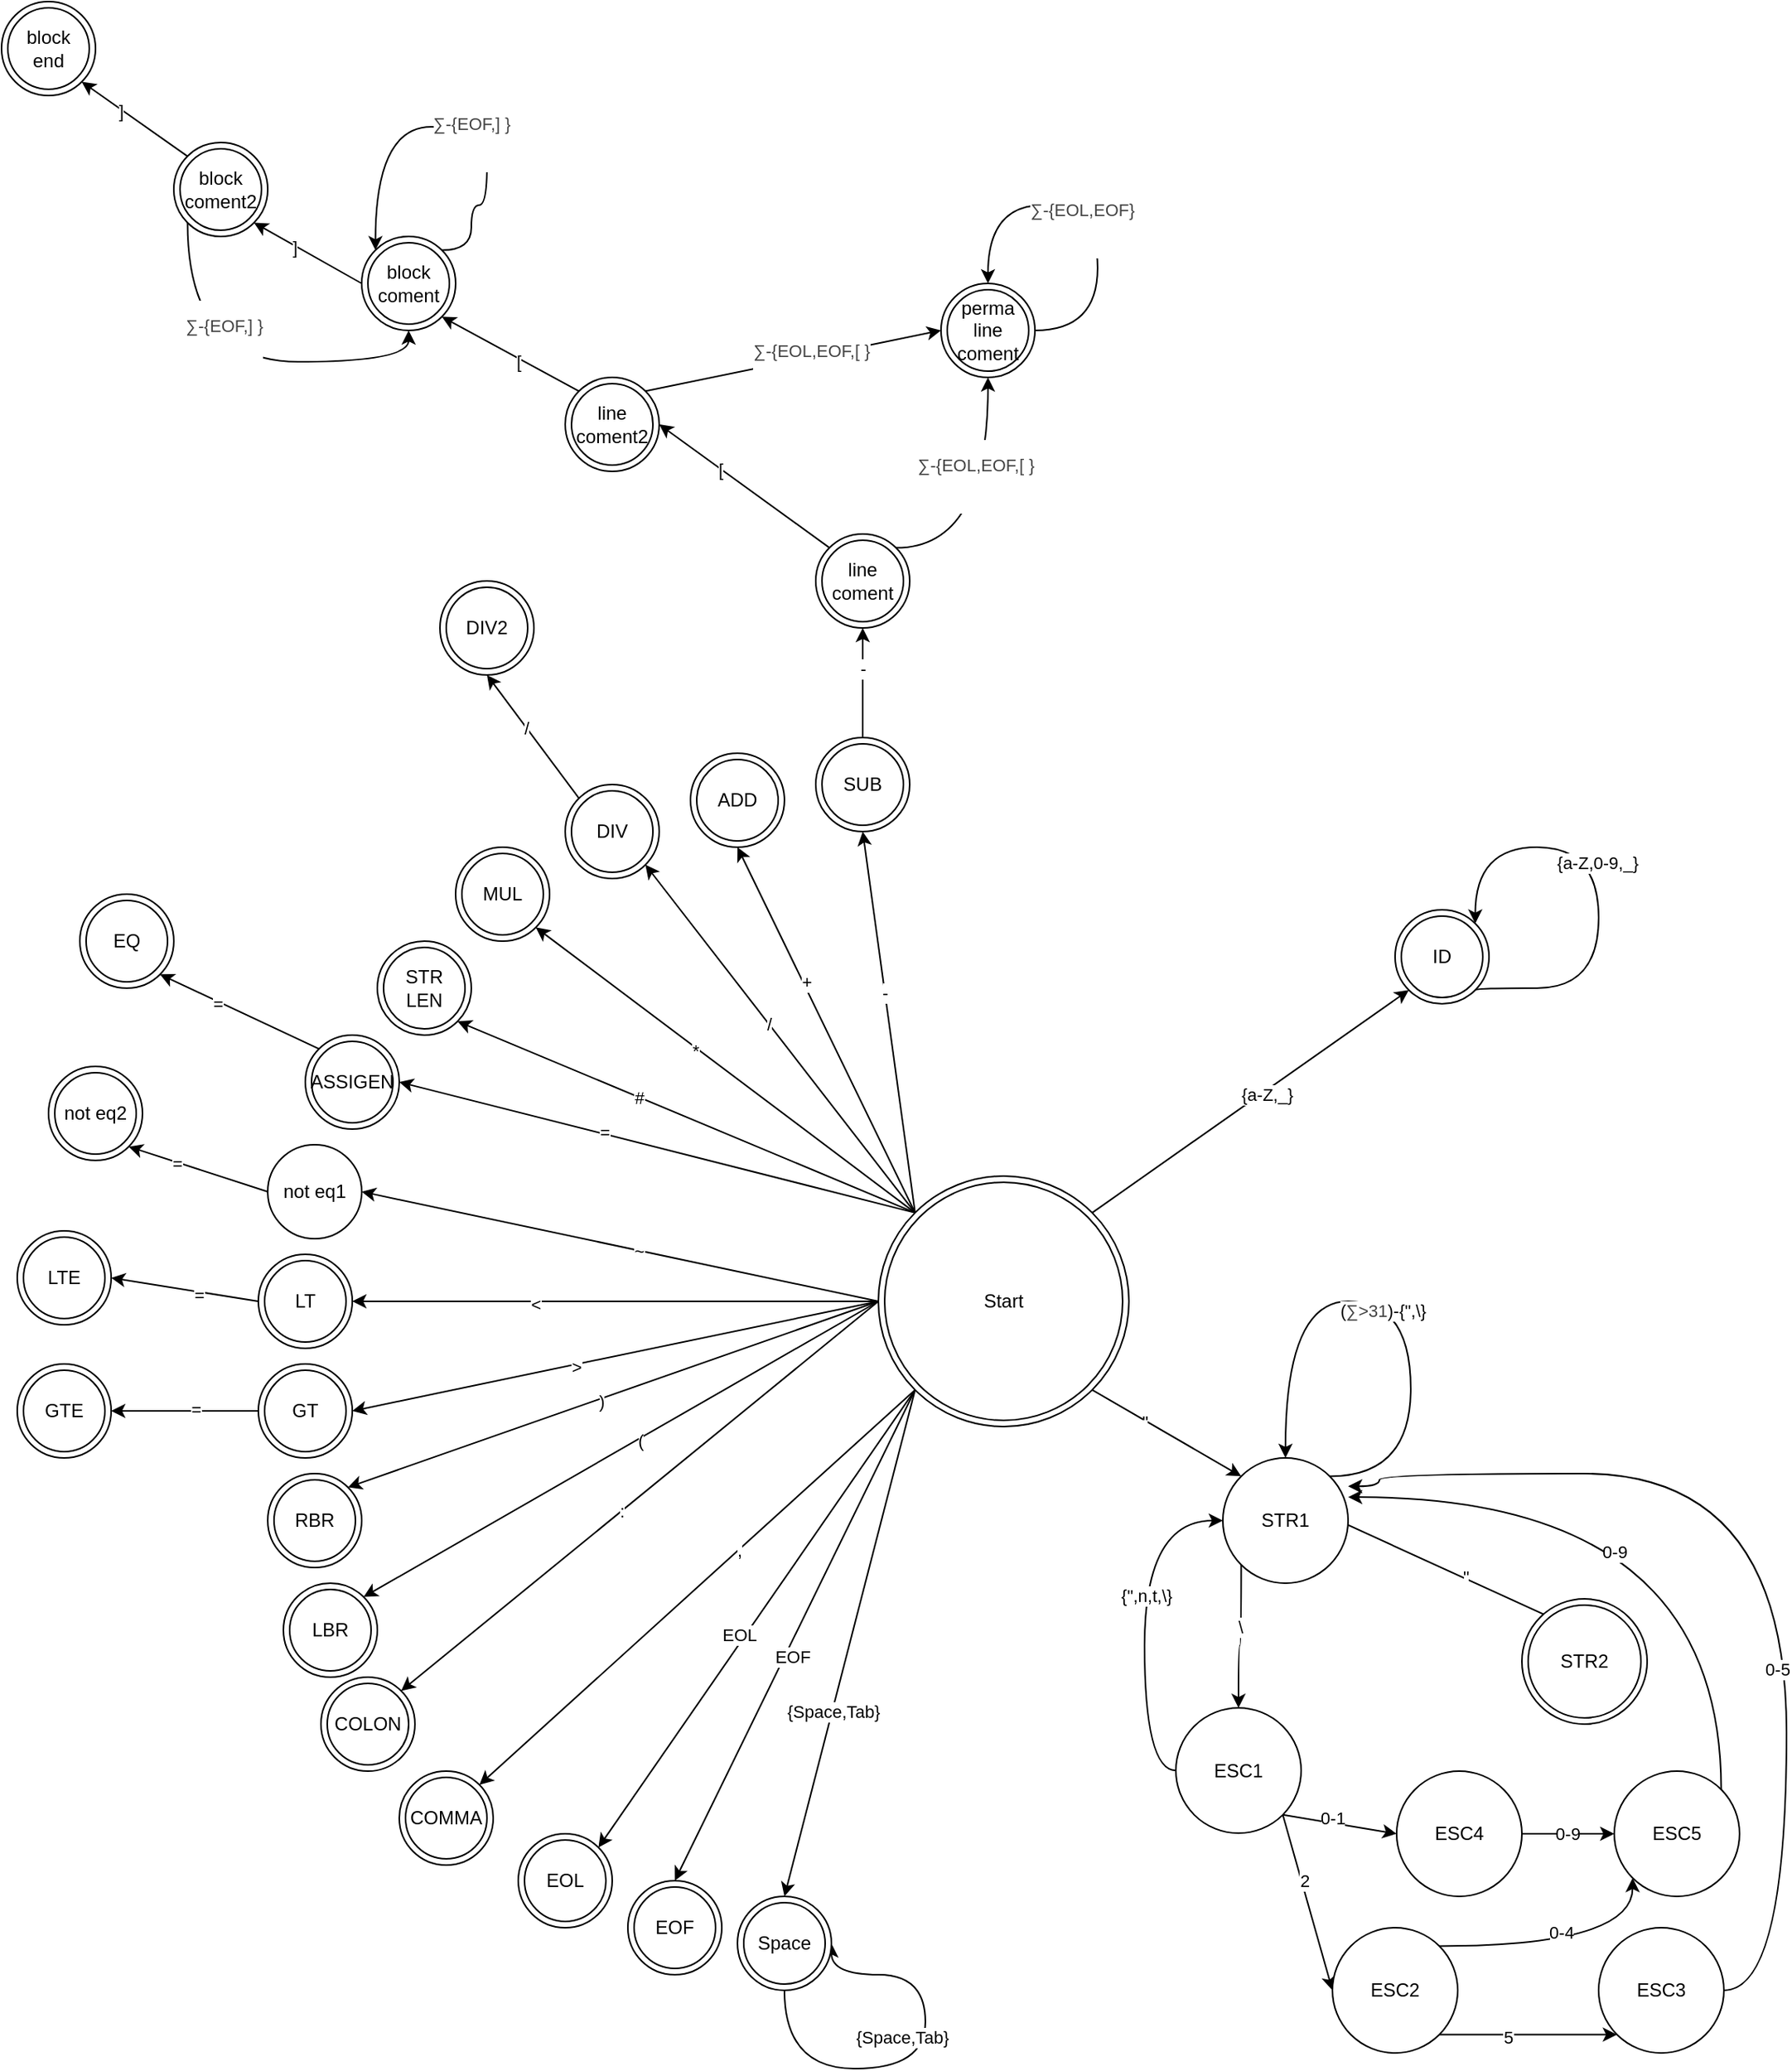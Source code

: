 <mxfile version="15.3.0" type="github">
  <diagram id="FxomKoe5t59FQyA47BVF" name="Page-1">
    <mxGraphModel dx="1422" dy="1874" grid="1" gridSize="10" guides="1" tooltips="1" connect="1" arrows="1" fold="1" page="1" pageScale="1" pageWidth="827" pageHeight="1169" math="0" shadow="0">
      <root>
        <mxCell id="0" />
        <mxCell id="1" parent="0" />
        <mxCell id="e71BVfOYQuSD96jKvDS6-2" style="rounded=0;orthogonalLoop=1;jettySize=auto;html=1;exitX=1;exitY=0;exitDx=0;exitDy=0;entryX=0;entryY=1;entryDx=0;entryDy=0;" edge="1" parent="1" source="jBU1OyLvSAGG9RMUmpyS-43" target="e71BVfOYQuSD96jKvDS6-1">
          <mxGeometry relative="1" as="geometry" />
        </mxCell>
        <mxCell id="e71BVfOYQuSD96jKvDS6-3" value="{a-Z,_}" style="edgeLabel;html=1;align=center;verticalAlign=middle;resizable=0;points=[];" vertex="1" connectable="0" parent="e71BVfOYQuSD96jKvDS6-2">
          <mxGeometry x="0.086" y="-2" relative="1" as="geometry">
            <mxPoint as="offset" />
          </mxGeometry>
        </mxCell>
        <mxCell id="e71BVfOYQuSD96jKvDS6-8" style="rounded=0;orthogonalLoop=1;jettySize=auto;html=1;exitX=0;exitY=0;exitDx=0;exitDy=0;entryX=0.5;entryY=1;entryDx=0;entryDy=0;" edge="1" parent="1" source="jBU1OyLvSAGG9RMUmpyS-43" target="e71BVfOYQuSD96jKvDS6-7">
          <mxGeometry relative="1" as="geometry" />
        </mxCell>
        <mxCell id="e71BVfOYQuSD96jKvDS6-9" value="-" style="edgeLabel;html=1;align=center;verticalAlign=middle;resizable=0;points=[];" vertex="1" connectable="0" parent="e71BVfOYQuSD96jKvDS6-8">
          <mxGeometry x="0.151" relative="1" as="geometry">
            <mxPoint as="offset" />
          </mxGeometry>
        </mxCell>
        <mxCell id="e71BVfOYQuSD96jKvDS6-56" style="edgeStyle=none;rounded=0;orthogonalLoop=1;jettySize=auto;html=1;exitX=0;exitY=0;exitDx=0;exitDy=0;entryX=0.5;entryY=1;entryDx=0;entryDy=0;" edge="1" parent="1" source="jBU1OyLvSAGG9RMUmpyS-43" target="e71BVfOYQuSD96jKvDS6-49">
          <mxGeometry relative="1" as="geometry" />
        </mxCell>
        <mxCell id="e71BVfOYQuSD96jKvDS6-57" value="+" style="edgeLabel;html=1;align=center;verticalAlign=middle;resizable=0;points=[];" vertex="1" connectable="0" parent="e71BVfOYQuSD96jKvDS6-56">
          <mxGeometry x="0.256" y="-2" relative="1" as="geometry">
            <mxPoint as="offset" />
          </mxGeometry>
        </mxCell>
        <mxCell id="e71BVfOYQuSD96jKvDS6-58" style="edgeStyle=none;rounded=0;orthogonalLoop=1;jettySize=auto;html=1;exitX=0;exitY=0;exitDx=0;exitDy=0;entryX=1;entryY=1;entryDx=0;entryDy=0;" edge="1" parent="1" source="jBU1OyLvSAGG9RMUmpyS-43" target="e71BVfOYQuSD96jKvDS6-50">
          <mxGeometry relative="1" as="geometry" />
        </mxCell>
        <mxCell id="e71BVfOYQuSD96jKvDS6-59" value="/" style="edgeLabel;html=1;align=center;verticalAlign=middle;resizable=0;points=[];" vertex="1" connectable="0" parent="e71BVfOYQuSD96jKvDS6-58">
          <mxGeometry x="0.086" relative="1" as="geometry">
            <mxPoint as="offset" />
          </mxGeometry>
        </mxCell>
        <mxCell id="e71BVfOYQuSD96jKvDS6-60" style="edgeStyle=none;rounded=0;orthogonalLoop=1;jettySize=auto;html=1;exitX=0;exitY=0;exitDx=0;exitDy=0;entryX=1;entryY=1;entryDx=0;entryDy=0;" edge="1" parent="1" source="jBU1OyLvSAGG9RMUmpyS-43" target="e71BVfOYQuSD96jKvDS6-51">
          <mxGeometry relative="1" as="geometry" />
        </mxCell>
        <mxCell id="e71BVfOYQuSD96jKvDS6-61" value="*" style="edgeLabel;html=1;align=center;verticalAlign=middle;resizable=0;points=[];" vertex="1" connectable="0" parent="e71BVfOYQuSD96jKvDS6-60">
          <mxGeometry x="0.151" y="2" relative="1" as="geometry">
            <mxPoint as="offset" />
          </mxGeometry>
        </mxCell>
        <mxCell id="e71BVfOYQuSD96jKvDS6-62" style="edgeStyle=none;rounded=0;orthogonalLoop=1;jettySize=auto;html=1;exitX=0;exitY=0;exitDx=0;exitDy=0;entryX=1;entryY=1;entryDx=0;entryDy=0;" edge="1" parent="1" source="jBU1OyLvSAGG9RMUmpyS-43" target="e71BVfOYQuSD96jKvDS6-52">
          <mxGeometry relative="1" as="geometry" />
        </mxCell>
        <mxCell id="e71BVfOYQuSD96jKvDS6-65" value="&lt;span style=&quot;color: rgba(0 , 0 , 0 , 0) ; font-family: monospace ; font-size: 0px ; background-color: rgb(248 , 249 , 250)&quot;&gt;%3CmxGraphModel%3E%3Croot%3E%3CmxCell%20id%3D%220%22%2F%3E%3CmxCell%20id%3D%221%22%20parent%3D%220%22%2F%3E%3CmxCell%20id%3D%222%22%20value%3D%22ASSIGEN%22%20style%3D%22ellipse%3Bshape%3DdoubleEllipse%3BwhiteSpace%3Dwrap%3Bhtml%3D1%3B%22%20vertex%3D%221%22%20parent%3D%221%22%3E%3CmxGeometry%20x%3D%22384%22%20y%3D%22430%22%20width%3D%2260%22%20height%3D%2260%22%20as%3D%22geometry%22%2F%3E%3C%2FmxCell%3E%3C%2Froot%3E%3C%2FmxGraphModel%3E&lt;/span&gt;" style="edgeLabel;html=1;align=center;verticalAlign=middle;resizable=0;points=[];" vertex="1" connectable="0" parent="e71BVfOYQuSD96jKvDS6-62">
          <mxGeometry x="0.112" y="1" relative="1" as="geometry">
            <mxPoint as="offset" />
          </mxGeometry>
        </mxCell>
        <mxCell id="e71BVfOYQuSD96jKvDS6-66" value="#" style="edgeLabel;html=1;align=center;verticalAlign=middle;resizable=0;points=[];" vertex="1" connectable="0" parent="e71BVfOYQuSD96jKvDS6-62">
          <mxGeometry x="0.207" relative="1" as="geometry">
            <mxPoint as="offset" />
          </mxGeometry>
        </mxCell>
        <mxCell id="e71BVfOYQuSD96jKvDS6-67" style="edgeStyle=none;rounded=0;orthogonalLoop=1;jettySize=auto;html=1;exitX=0;exitY=0;exitDx=0;exitDy=0;entryX=1;entryY=0.5;entryDx=0;entryDy=0;" edge="1" parent="1" source="jBU1OyLvSAGG9RMUmpyS-43" target="e71BVfOYQuSD96jKvDS6-53">
          <mxGeometry relative="1" as="geometry" />
        </mxCell>
        <mxCell id="e71BVfOYQuSD96jKvDS6-68" value="=" style="edgeLabel;html=1;align=center;verticalAlign=middle;resizable=0;points=[];" vertex="1" connectable="0" parent="e71BVfOYQuSD96jKvDS6-67">
          <mxGeometry x="0.207" y="-1" relative="1" as="geometry">
            <mxPoint as="offset" />
          </mxGeometry>
        </mxCell>
        <mxCell id="e71BVfOYQuSD96jKvDS6-73" style="edgeStyle=none;rounded=0;orthogonalLoop=1;jettySize=auto;html=1;exitX=0;exitY=0.5;exitDx=0;exitDy=0;entryX=1;entryY=0.5;entryDx=0;entryDy=0;" edge="1" parent="1" source="jBU1OyLvSAGG9RMUmpyS-43" target="e71BVfOYQuSD96jKvDS6-72">
          <mxGeometry relative="1" as="geometry" />
        </mxCell>
        <mxCell id="e71BVfOYQuSD96jKvDS6-78" value="~" style="edgeLabel;html=1;align=center;verticalAlign=middle;resizable=0;points=[];" vertex="1" connectable="0" parent="e71BVfOYQuSD96jKvDS6-73">
          <mxGeometry x="-0.069" relative="1" as="geometry">
            <mxPoint as="offset" />
          </mxGeometry>
        </mxCell>
        <mxCell id="e71BVfOYQuSD96jKvDS6-80" style="edgeStyle=none;rounded=0;orthogonalLoop=1;jettySize=auto;html=1;exitX=0;exitY=0.5;exitDx=0;exitDy=0;entryX=1;entryY=0.5;entryDx=0;entryDy=0;" edge="1" parent="1" source="jBU1OyLvSAGG9RMUmpyS-43" target="e71BVfOYQuSD96jKvDS6-79">
          <mxGeometry relative="1" as="geometry" />
        </mxCell>
        <mxCell id="e71BVfOYQuSD96jKvDS6-81" value="&amp;lt;" style="edgeLabel;html=1;align=center;verticalAlign=middle;resizable=0;points=[];" vertex="1" connectable="0" parent="e71BVfOYQuSD96jKvDS6-80">
          <mxGeometry x="0.305" y="2" relative="1" as="geometry">
            <mxPoint as="offset" />
          </mxGeometry>
        </mxCell>
        <mxCell id="e71BVfOYQuSD96jKvDS6-83" style="edgeStyle=none;rounded=0;orthogonalLoop=1;jettySize=auto;html=1;exitX=0;exitY=0.5;exitDx=0;exitDy=0;entryX=1;entryY=0.5;entryDx=0;entryDy=0;" edge="1" parent="1" source="jBU1OyLvSAGG9RMUmpyS-43" target="e71BVfOYQuSD96jKvDS6-82">
          <mxGeometry relative="1" as="geometry" />
        </mxCell>
        <mxCell id="e71BVfOYQuSD96jKvDS6-84" value="&amp;gt;" style="edgeLabel;html=1;align=center;verticalAlign=middle;resizable=0;points=[];" vertex="1" connectable="0" parent="e71BVfOYQuSD96jKvDS6-83">
          <mxGeometry x="0.15" y="1" relative="1" as="geometry">
            <mxPoint as="offset" />
          </mxGeometry>
        </mxCell>
        <mxCell id="e71BVfOYQuSD96jKvDS6-100" style="edgeStyle=none;rounded=0;orthogonalLoop=1;jettySize=auto;html=1;exitX=0;exitY=0.5;exitDx=0;exitDy=0;entryX=1;entryY=0;entryDx=0;entryDy=0;" edge="1" parent="1" source="jBU1OyLvSAGG9RMUmpyS-43" target="e71BVfOYQuSD96jKvDS6-97">
          <mxGeometry relative="1" as="geometry" />
        </mxCell>
        <mxCell id="e71BVfOYQuSD96jKvDS6-101" value=")" style="edgeLabel;html=1;align=center;verticalAlign=middle;resizable=0;points=[];" vertex="1" connectable="0" parent="e71BVfOYQuSD96jKvDS6-100">
          <mxGeometry x="0.049" y="1" relative="1" as="geometry">
            <mxPoint as="offset" />
          </mxGeometry>
        </mxCell>
        <mxCell id="e71BVfOYQuSD96jKvDS6-102" style="edgeStyle=none;rounded=0;orthogonalLoop=1;jettySize=auto;html=1;exitX=0;exitY=0.5;exitDx=0;exitDy=0;entryX=1;entryY=0;entryDx=0;entryDy=0;" edge="1" parent="1" source="jBU1OyLvSAGG9RMUmpyS-43" target="e71BVfOYQuSD96jKvDS6-96">
          <mxGeometry relative="1" as="geometry" />
        </mxCell>
        <mxCell id="e71BVfOYQuSD96jKvDS6-103" value="(" style="edgeLabel;html=1;align=center;verticalAlign=middle;resizable=0;points=[];" vertex="1" connectable="0" parent="e71BVfOYQuSD96jKvDS6-102">
          <mxGeometry x="-0.072" y="1" relative="1" as="geometry">
            <mxPoint as="offset" />
          </mxGeometry>
        </mxCell>
        <mxCell id="e71BVfOYQuSD96jKvDS6-110" style="edgeStyle=none;rounded=0;orthogonalLoop=1;jettySize=auto;html=1;exitX=0;exitY=0.5;exitDx=0;exitDy=0;entryX=1;entryY=0;entryDx=0;entryDy=0;" edge="1" parent="1" source="jBU1OyLvSAGG9RMUmpyS-43" target="e71BVfOYQuSD96jKvDS6-109">
          <mxGeometry relative="1" as="geometry" />
        </mxCell>
        <mxCell id="e71BVfOYQuSD96jKvDS6-111" value=":" style="edgeLabel;html=1;align=center;verticalAlign=middle;resizable=0;points=[];" vertex="1" connectable="0" parent="e71BVfOYQuSD96jKvDS6-110">
          <mxGeometry x="0.074" relative="1" as="geometry">
            <mxPoint as="offset" />
          </mxGeometry>
        </mxCell>
        <mxCell id="e71BVfOYQuSD96jKvDS6-113" style="edgeStyle=none;rounded=0;orthogonalLoop=1;jettySize=auto;html=1;exitX=0;exitY=1;exitDx=0;exitDy=0;entryX=1;entryY=0;entryDx=0;entryDy=0;" edge="1" parent="1" source="jBU1OyLvSAGG9RMUmpyS-43" target="e71BVfOYQuSD96jKvDS6-112">
          <mxGeometry relative="1" as="geometry" />
        </mxCell>
        <mxCell id="e71BVfOYQuSD96jKvDS6-114" value="," style="edgeLabel;html=1;align=center;verticalAlign=middle;resizable=0;points=[];" vertex="1" connectable="0" parent="e71BVfOYQuSD96jKvDS6-113">
          <mxGeometry x="-0.191" relative="1" as="geometry">
            <mxPoint as="offset" />
          </mxGeometry>
        </mxCell>
        <mxCell id="e71BVfOYQuSD96jKvDS6-117" style="edgeStyle=none;rounded=0;orthogonalLoop=1;jettySize=auto;html=1;exitX=0;exitY=1;exitDx=0;exitDy=0;entryX=1;entryY=0;entryDx=0;entryDy=0;" edge="1" parent="1" source="jBU1OyLvSAGG9RMUmpyS-43" target="e71BVfOYQuSD96jKvDS6-115">
          <mxGeometry relative="1" as="geometry" />
        </mxCell>
        <mxCell id="e71BVfOYQuSD96jKvDS6-119" value="EOL" style="edgeLabel;html=1;align=center;verticalAlign=middle;resizable=0;points=[];" vertex="1" connectable="0" parent="e71BVfOYQuSD96jKvDS6-117">
          <mxGeometry x="0.084" y="-4" relative="1" as="geometry">
            <mxPoint as="offset" />
          </mxGeometry>
        </mxCell>
        <mxCell id="e71BVfOYQuSD96jKvDS6-118" style="edgeStyle=none;rounded=0;orthogonalLoop=1;jettySize=auto;html=1;exitX=0;exitY=1;exitDx=0;exitDy=0;entryX=0.5;entryY=0;entryDx=0;entryDy=0;" edge="1" parent="1" source="jBU1OyLvSAGG9RMUmpyS-43" target="e71BVfOYQuSD96jKvDS6-116">
          <mxGeometry relative="1" as="geometry" />
        </mxCell>
        <mxCell id="e71BVfOYQuSD96jKvDS6-120" value="EOF" style="edgeLabel;html=1;align=center;verticalAlign=middle;resizable=0;points=[];" vertex="1" connectable="0" parent="e71BVfOYQuSD96jKvDS6-118">
          <mxGeometry x="0.072" y="4" relative="1" as="geometry">
            <mxPoint as="offset" />
          </mxGeometry>
        </mxCell>
        <mxCell id="e71BVfOYQuSD96jKvDS6-124" style="edgeStyle=none;rounded=0;orthogonalLoop=1;jettySize=auto;html=1;exitX=0;exitY=1;exitDx=0;exitDy=0;entryX=0.5;entryY=0;entryDx=0;entryDy=0;" edge="1" parent="1" source="jBU1OyLvSAGG9RMUmpyS-43" target="e71BVfOYQuSD96jKvDS6-123">
          <mxGeometry relative="1" as="geometry" />
        </mxCell>
        <mxCell id="e71BVfOYQuSD96jKvDS6-126" value="{Space,Tab}" style="edgeLabel;html=1;align=center;verticalAlign=middle;resizable=0;points=[];" vertex="1" connectable="0" parent="e71BVfOYQuSD96jKvDS6-124">
          <mxGeometry x="0.266" relative="1" as="geometry">
            <mxPoint as="offset" />
          </mxGeometry>
        </mxCell>
        <mxCell id="e71BVfOYQuSD96jKvDS6-146" style="edgeStyle=none;rounded=0;orthogonalLoop=1;jettySize=auto;html=1;exitX=1;exitY=1;exitDx=0;exitDy=0;entryX=0;entryY=0;entryDx=0;entryDy=0;" edge="1" parent="1" source="jBU1OyLvSAGG9RMUmpyS-43" target="e71BVfOYQuSD96jKvDS6-133">
          <mxGeometry relative="1" as="geometry" />
        </mxCell>
        <mxCell id="e71BVfOYQuSD96jKvDS6-147" value="&quot;" style="edgeLabel;html=1;align=center;verticalAlign=middle;resizable=0;points=[];" vertex="1" connectable="0" parent="e71BVfOYQuSD96jKvDS6-146">
          <mxGeometry x="-0.289" y="-1" relative="1" as="geometry">
            <mxPoint as="offset" />
          </mxGeometry>
        </mxCell>
        <mxCell id="jBU1OyLvSAGG9RMUmpyS-43" value="Start" style="ellipse;shape=doubleEllipse;whiteSpace=wrap;html=1;" parent="1" vertex="1">
          <mxGeometry x="750" y="520" width="160" height="160" as="geometry" />
        </mxCell>
        <mxCell id="e71BVfOYQuSD96jKvDS6-1" value="ID" style="ellipse;shape=doubleEllipse;whiteSpace=wrap;html=1;" vertex="1" parent="1">
          <mxGeometry x="1080" y="350" width="60" height="60" as="geometry" />
        </mxCell>
        <mxCell id="e71BVfOYQuSD96jKvDS6-4" style="edgeStyle=orthogonalEdgeStyle;rounded=0;orthogonalLoop=1;jettySize=auto;html=1;exitX=1;exitY=1;exitDx=0;exitDy=0;entryX=1;entryY=0;entryDx=0;entryDy=0;curved=1;" edge="1" parent="1" source="e71BVfOYQuSD96jKvDS6-1" target="e71BVfOYQuSD96jKvDS6-1">
          <mxGeometry relative="1" as="geometry">
            <Array as="points">
              <mxPoint x="1131" y="400" />
              <mxPoint x="1210" y="400" />
              <mxPoint x="1210" y="310" />
              <mxPoint x="1131" y="310" />
            </Array>
          </mxGeometry>
        </mxCell>
        <mxCell id="e71BVfOYQuSD96jKvDS6-5" value="{a-Z,0-9,_}" style="edgeLabel;html=1;align=center;verticalAlign=middle;resizable=0;points=[];" vertex="1" connectable="0" parent="e71BVfOYQuSD96jKvDS6-4">
          <mxGeometry x="0.075" y="1" relative="1" as="geometry">
            <mxPoint as="offset" />
          </mxGeometry>
        </mxCell>
        <mxCell id="e71BVfOYQuSD96jKvDS6-11" style="edgeStyle=none;rounded=0;orthogonalLoop=1;jettySize=auto;html=1;exitX=0.5;exitY=0;exitDx=0;exitDy=0;entryX=0.5;entryY=1;entryDx=0;entryDy=0;" edge="1" parent="1" source="e71BVfOYQuSD96jKvDS6-7" target="e71BVfOYQuSD96jKvDS6-10">
          <mxGeometry relative="1" as="geometry" />
        </mxCell>
        <mxCell id="e71BVfOYQuSD96jKvDS6-14" value="-" style="edgeLabel;html=1;align=center;verticalAlign=middle;resizable=0;points=[];" vertex="1" connectable="0" parent="e71BVfOYQuSD96jKvDS6-11">
          <mxGeometry x="0.255" relative="1" as="geometry">
            <mxPoint as="offset" />
          </mxGeometry>
        </mxCell>
        <mxCell id="e71BVfOYQuSD96jKvDS6-7" value="SUB" style="ellipse;shape=doubleEllipse;whiteSpace=wrap;html=1;" vertex="1" parent="1">
          <mxGeometry x="710" y="240" width="60" height="60" as="geometry" />
        </mxCell>
        <mxCell id="e71BVfOYQuSD96jKvDS6-18" style="rounded=0;orthogonalLoop=1;jettySize=auto;html=1;exitX=0;exitY=0;exitDx=0;exitDy=0;entryX=1;entryY=0.5;entryDx=0;entryDy=0;" edge="1" parent="1" source="e71BVfOYQuSD96jKvDS6-10" target="e71BVfOYQuSD96jKvDS6-17">
          <mxGeometry relative="1" as="geometry" />
        </mxCell>
        <mxCell id="e71BVfOYQuSD96jKvDS6-19" value="[" style="edgeLabel;html=1;align=center;verticalAlign=middle;resizable=0;points=[];" vertex="1" connectable="0" parent="e71BVfOYQuSD96jKvDS6-18">
          <mxGeometry x="0.277" relative="1" as="geometry">
            <mxPoint as="offset" />
          </mxGeometry>
        </mxCell>
        <mxCell id="e71BVfOYQuSD96jKvDS6-23" style="edgeStyle=orthogonalEdgeStyle;curved=1;rounded=0;orthogonalLoop=1;jettySize=auto;html=1;exitX=1;exitY=0;exitDx=0;exitDy=0;entryX=0.5;entryY=1;entryDx=0;entryDy=0;" edge="1" parent="1" source="e71BVfOYQuSD96jKvDS6-10" target="e71BVfOYQuSD96jKvDS6-22">
          <mxGeometry relative="1" as="geometry" />
        </mxCell>
        <mxCell id="e71BVfOYQuSD96jKvDS6-24" value="&lt;h1 class=&quot;entry-title&quot; style=&quot;margin: 0px 0px 20px ; padding: 0px ; border: 0px ; vertical-align: baseline ; clear: both ; line-height: 1.2 ; font-weight: normal ; color: rgb(68 , 68 , 68) ; font-family: &amp;#34;ubuntu&amp;#34; , &amp;#34;helvetica&amp;#34; , &amp;#34;arial&amp;#34; , sans-serif&quot;&gt;&lt;font style=&quot;font-size: 11px&quot;&gt;∑&lt;/font&gt;&lt;font style=&quot;font-size: 11px&quot;&gt;-{EOL,EOF,[ }&lt;/font&gt;&lt;/h1&gt;" style="edgeLabel;html=1;align=center;verticalAlign=middle;resizable=0;points=[];" vertex="1" connectable="0" parent="e71BVfOYQuSD96jKvDS6-23">
          <mxGeometry x="0.253" y="8" relative="1" as="geometry">
            <mxPoint as="offset" />
          </mxGeometry>
        </mxCell>
        <mxCell id="e71BVfOYQuSD96jKvDS6-10" value="line coment" style="ellipse;shape=doubleEllipse;whiteSpace=wrap;html=1;" vertex="1" parent="1">
          <mxGeometry x="710" y="110" width="60" height="60" as="geometry" />
        </mxCell>
        <mxCell id="e71BVfOYQuSD96jKvDS6-25" style="rounded=0;orthogonalLoop=1;jettySize=auto;html=1;exitX=1;exitY=0;exitDx=0;exitDy=0;entryX=0;entryY=0.5;entryDx=0;entryDy=0;" edge="1" parent="1" source="e71BVfOYQuSD96jKvDS6-17" target="e71BVfOYQuSD96jKvDS6-22">
          <mxGeometry relative="1" as="geometry" />
        </mxCell>
        <mxCell id="e71BVfOYQuSD96jKvDS6-26" value="&lt;h1 class=&quot;entry-title&quot; style=&quot;margin: 0px 0px 20px ; padding: 0px ; border: 0px ; vertical-align: baseline ; clear: both ; line-height: 1.2 ; font-weight: normal ; color: rgb(68 , 68 , 68) ; font-family: &amp;#34;ubuntu&amp;#34; , &amp;#34;helvetica&amp;#34; , &amp;#34;arial&amp;#34; , sans-serif&quot;&gt;&lt;font style=&quot;font-size: 11px&quot;&gt;∑&lt;/font&gt;&lt;font style=&quot;font-size: 11px&quot;&gt;-{EOL,EOF,[ }&lt;/font&gt;&lt;/h1&gt;" style="edgeLabel;html=1;align=center;verticalAlign=middle;resizable=0;points=[];" vertex="1" connectable="0" parent="e71BVfOYQuSD96jKvDS6-25">
          <mxGeometry x="0.108" y="-3" relative="1" as="geometry">
            <mxPoint as="offset" />
          </mxGeometry>
        </mxCell>
        <mxCell id="e71BVfOYQuSD96jKvDS6-28" style="edgeStyle=none;rounded=0;orthogonalLoop=1;jettySize=auto;html=1;exitX=0;exitY=0;exitDx=0;exitDy=0;entryX=1;entryY=1;entryDx=0;entryDy=0;" edge="1" parent="1" source="e71BVfOYQuSD96jKvDS6-17" target="e71BVfOYQuSD96jKvDS6-27">
          <mxGeometry relative="1" as="geometry" />
        </mxCell>
        <mxCell id="e71BVfOYQuSD96jKvDS6-29" value="[" style="edgeLabel;html=1;align=center;verticalAlign=middle;resizable=0;points=[];" vertex="1" connectable="0" parent="e71BVfOYQuSD96jKvDS6-28">
          <mxGeometry x="0.23" y="-2" relative="1" as="geometry">
            <mxPoint x="14" y="12" as="offset" />
          </mxGeometry>
        </mxCell>
        <mxCell id="e71BVfOYQuSD96jKvDS6-17" value="line coment2" style="ellipse;shape=doubleEllipse;whiteSpace=wrap;html=1;" vertex="1" parent="1">
          <mxGeometry x="550" y="10" width="60" height="60" as="geometry" />
        </mxCell>
        <mxCell id="e71BVfOYQuSD96jKvDS6-22" value="perma line coment" style="ellipse;shape=doubleEllipse;whiteSpace=wrap;html=1;" vertex="1" parent="1">
          <mxGeometry x="790" y="-50" width="60" height="60" as="geometry" />
        </mxCell>
        <mxCell id="e71BVfOYQuSD96jKvDS6-38" style="rounded=0;orthogonalLoop=1;jettySize=auto;html=1;exitX=0;exitY=0.5;exitDx=0;exitDy=0;entryX=1;entryY=1;entryDx=0;entryDy=0;" edge="1" parent="1" source="e71BVfOYQuSD96jKvDS6-27" target="e71BVfOYQuSD96jKvDS6-36">
          <mxGeometry relative="1" as="geometry" />
        </mxCell>
        <mxCell id="e71BVfOYQuSD96jKvDS6-45" value="]" style="edgeLabel;html=1;align=center;verticalAlign=middle;resizable=0;points=[];" vertex="1" connectable="0" parent="e71BVfOYQuSD96jKvDS6-38">
          <mxGeometry x="0.244" y="1" relative="1" as="geometry">
            <mxPoint as="offset" />
          </mxGeometry>
        </mxCell>
        <mxCell id="e71BVfOYQuSD96jKvDS6-27" value="block&lt;br&gt;coment" style="ellipse;shape=doubleEllipse;whiteSpace=wrap;html=1;" vertex="1" parent="1">
          <mxGeometry x="420" y="-80" width="60" height="60" as="geometry" />
        </mxCell>
        <mxCell id="e71BVfOYQuSD96jKvDS6-30" style="edgeStyle=orthogonalEdgeStyle;rounded=0;orthogonalLoop=1;jettySize=auto;html=1;exitX=1;exitY=0.5;exitDx=0;exitDy=0;entryX=0.5;entryY=0;entryDx=0;entryDy=0;curved=1;" edge="1" parent="1" source="e71BVfOYQuSD96jKvDS6-22" target="e71BVfOYQuSD96jKvDS6-22">
          <mxGeometry relative="1" as="geometry">
            <Array as="points">
              <mxPoint x="890" y="-20" />
              <mxPoint x="890" y="-100" />
              <mxPoint x="820" y="-100" />
            </Array>
          </mxGeometry>
        </mxCell>
        <mxCell id="e71BVfOYQuSD96jKvDS6-32" value="&lt;span style=&quot;color: rgba(0 , 0 , 0 , 0) ; font-family: monospace ; font-size: 0px ; background-color: rgb(248 , 249 , 250)&quot;&gt;%3CmxGraphModel%3E%3Croot%3E%3CmxCell%20id%3D%220%22%2F%3E%3CmxCell%20id%3D%221%22%20parent%3D%220%22%2F%3E%3CmxCell%20id%3D%222%22%20value%3D%22line%20coment2%22%20style%3D%22ellipse%3Bshape%3DdoubleEllipse%3BwhiteSpace%3Dwrap%3Bhtml%3D1%3B%22%20vertex%3D%221%22%20parent%3D%221%22%3E%3CmxGeometry%20x%3D%22550%22%20y%3D%2210%22%20width%3D%2260%22%20height%3D%2260%22%20as%3D%22geometry%22%2F%3E%3C%2FmxCell%3E%3C%2Froot%3E%3C%2FmxGraphModel%3E&lt;/span&gt;" style="edgeLabel;html=1;align=center;verticalAlign=middle;resizable=0;points=[];" vertex="1" connectable="0" parent="e71BVfOYQuSD96jKvDS6-30">
          <mxGeometry x="0.11" y="6" relative="1" as="geometry">
            <mxPoint as="offset" />
          </mxGeometry>
        </mxCell>
        <mxCell id="e71BVfOYQuSD96jKvDS6-33" value="&lt;h1 class=&quot;entry-title&quot; style=&quot;margin: 0px 0px 20px ; padding: 0px ; border: 0px ; vertical-align: baseline ; clear: both ; line-height: 1.2 ; font-weight: normal ; color: rgb(68 , 68 , 68) ; font-family: &amp;#34;ubuntu&amp;#34; , &amp;#34;helvetica&amp;#34; , &amp;#34;arial&amp;#34; , sans-serif&quot;&gt;&lt;font style=&quot;font-size: 11px&quot;&gt;∑&lt;/font&gt;&lt;font style=&quot;font-size: 11px&quot;&gt;-{EOL,EOF}&lt;/font&gt;&lt;/h1&gt;" style="edgeLabel;html=1;align=center;verticalAlign=middle;resizable=0;points=[];" vertex="1" connectable="0" parent="e71BVfOYQuSD96jKvDS6-30">
          <mxGeometry x="0.178" y="2" relative="1" as="geometry">
            <mxPoint x="11" y="8" as="offset" />
          </mxGeometry>
        </mxCell>
        <mxCell id="e71BVfOYQuSD96jKvDS6-34" style="edgeStyle=orthogonalEdgeStyle;curved=1;rounded=0;orthogonalLoop=1;jettySize=auto;html=1;exitX=1;exitY=0;exitDx=0;exitDy=0;entryX=0;entryY=0;entryDx=0;entryDy=0;" edge="1" parent="1" source="e71BVfOYQuSD96jKvDS6-27" target="e71BVfOYQuSD96jKvDS6-27">
          <mxGeometry relative="1" as="geometry">
            <Array as="points">
              <mxPoint x="490" y="-71" />
              <mxPoint x="490" y="-100" />
              <mxPoint x="500" y="-100" />
              <mxPoint x="500" y="-150" />
              <mxPoint x="429" y="-150" />
            </Array>
          </mxGeometry>
        </mxCell>
        <mxCell id="e71BVfOYQuSD96jKvDS6-35" value="&lt;h1 class=&quot;entry-title&quot; style=&quot;margin: 0px 0px 20px ; padding: 0px ; border: 0px ; vertical-align: baseline ; clear: both ; line-height: 1.2 ; font-weight: normal ; color: rgb(68 , 68 , 68) ; font-family: &amp;#34;ubuntu&amp;#34; , &amp;#34;helvetica&amp;#34; , &amp;#34;arial&amp;#34; , sans-serif&quot;&gt;&lt;font style=&quot;font-size: 11px&quot;&gt;∑&lt;/font&gt;&lt;font style=&quot;font-size: 11px&quot;&gt;-{EOF,] }&lt;/font&gt;&lt;/h1&gt;" style="edgeLabel;html=1;align=center;verticalAlign=middle;resizable=0;points=[];" vertex="1" connectable="0" parent="e71BVfOYQuSD96jKvDS6-34">
          <mxGeometry x="-0.082" y="5" relative="1" as="geometry">
            <mxPoint as="offset" />
          </mxGeometry>
        </mxCell>
        <mxCell id="e71BVfOYQuSD96jKvDS6-41" style="edgeStyle=orthogonalEdgeStyle;curved=1;rounded=0;orthogonalLoop=1;jettySize=auto;html=1;exitX=0;exitY=1;exitDx=0;exitDy=0;entryX=0.5;entryY=1;entryDx=0;entryDy=0;" edge="1" parent="1" source="e71BVfOYQuSD96jKvDS6-36" target="e71BVfOYQuSD96jKvDS6-27">
          <mxGeometry relative="1" as="geometry">
            <Array as="points">
              <mxPoint x="309" />
              <mxPoint x="450" />
            </Array>
          </mxGeometry>
        </mxCell>
        <mxCell id="e71BVfOYQuSD96jKvDS6-44" value="&lt;h1 class=&quot;entry-title&quot; style=&quot;margin: 0px 0px 20px ; padding: 0px ; border: 0px ; vertical-align: baseline ; clear: both ; line-height: 1.2 ; font-weight: normal ; color: rgb(68 , 68 , 68) ; font-family: &amp;#34;ubuntu&amp;#34; , &amp;#34;helvetica&amp;#34; , &amp;#34;arial&amp;#34; , sans-serif&quot;&gt;&lt;font style=&quot;font-size: 11px&quot;&gt;∑&lt;/font&gt;&lt;font style=&quot;font-size: 11px&quot;&gt;-{EOF,] }&lt;/font&gt;&lt;/h1&gt;" style="edgeLabel;html=1;align=center;verticalAlign=middle;resizable=0;points=[];" vertex="1" connectable="0" parent="e71BVfOYQuSD96jKvDS6-41">
          <mxGeometry x="-0.109" y="16" relative="1" as="geometry">
            <mxPoint as="offset" />
          </mxGeometry>
        </mxCell>
        <mxCell id="e71BVfOYQuSD96jKvDS6-47" style="rounded=0;orthogonalLoop=1;jettySize=auto;html=1;exitX=0;exitY=0;exitDx=0;exitDy=0;entryX=1;entryY=1;entryDx=0;entryDy=0;" edge="1" parent="1" source="e71BVfOYQuSD96jKvDS6-36" target="e71BVfOYQuSD96jKvDS6-46">
          <mxGeometry relative="1" as="geometry" />
        </mxCell>
        <mxCell id="e71BVfOYQuSD96jKvDS6-48" value="]" style="edgeLabel;html=1;align=center;verticalAlign=middle;resizable=0;points=[];" vertex="1" connectable="0" parent="e71BVfOYQuSD96jKvDS6-47">
          <mxGeometry x="0.257" y="1" relative="1" as="geometry">
            <mxPoint as="offset" />
          </mxGeometry>
        </mxCell>
        <mxCell id="e71BVfOYQuSD96jKvDS6-36" value="block&lt;br&gt;coment2" style="ellipse;shape=doubleEllipse;whiteSpace=wrap;html=1;" vertex="1" parent="1">
          <mxGeometry x="300" y="-140" width="60" height="60" as="geometry" />
        </mxCell>
        <mxCell id="e71BVfOYQuSD96jKvDS6-46" value="block&lt;br&gt;end" style="ellipse;shape=doubleEllipse;whiteSpace=wrap;html=1;" vertex="1" parent="1">
          <mxGeometry x="190" y="-230" width="60" height="60" as="geometry" />
        </mxCell>
        <mxCell id="e71BVfOYQuSD96jKvDS6-49" value="ADD" style="ellipse;shape=doubleEllipse;whiteSpace=wrap;html=1;" vertex="1" parent="1">
          <mxGeometry x="630" y="250" width="60" height="60" as="geometry" />
        </mxCell>
        <mxCell id="e71BVfOYQuSD96jKvDS6-93" style="edgeStyle=none;rounded=0;orthogonalLoop=1;jettySize=auto;html=1;exitX=0;exitY=0;exitDx=0;exitDy=0;entryX=0.5;entryY=1;entryDx=0;entryDy=0;" edge="1" parent="1" source="e71BVfOYQuSD96jKvDS6-50" target="e71BVfOYQuSD96jKvDS6-91">
          <mxGeometry relative="1" as="geometry" />
        </mxCell>
        <mxCell id="e71BVfOYQuSD96jKvDS6-94" value="/" style="edgeLabel;html=1;align=center;verticalAlign=middle;resizable=0;points=[];" vertex="1" connectable="0" parent="e71BVfOYQuSD96jKvDS6-93">
          <mxGeometry x="0.149" relative="1" as="geometry">
            <mxPoint as="offset" />
          </mxGeometry>
        </mxCell>
        <mxCell id="e71BVfOYQuSD96jKvDS6-50" value="DIV" style="ellipse;shape=doubleEllipse;whiteSpace=wrap;html=1;" vertex="1" parent="1">
          <mxGeometry x="550" y="270" width="60" height="60" as="geometry" />
        </mxCell>
        <mxCell id="e71BVfOYQuSD96jKvDS6-51" value="MUL" style="ellipse;shape=doubleEllipse;whiteSpace=wrap;html=1;" vertex="1" parent="1">
          <mxGeometry x="480" y="310" width="60" height="60" as="geometry" />
        </mxCell>
        <mxCell id="e71BVfOYQuSD96jKvDS6-52" value="STR&lt;br&gt;LEN" style="ellipse;shape=doubleEllipse;whiteSpace=wrap;html=1;" vertex="1" parent="1">
          <mxGeometry x="430" y="370" width="60" height="60" as="geometry" />
        </mxCell>
        <mxCell id="e71BVfOYQuSD96jKvDS6-55" style="edgeStyle=none;rounded=0;orthogonalLoop=1;jettySize=auto;html=1;exitX=0;exitY=0;exitDx=0;exitDy=0;entryX=1;entryY=1;entryDx=0;entryDy=0;" edge="1" parent="1" source="e71BVfOYQuSD96jKvDS6-53" target="e71BVfOYQuSD96jKvDS6-54">
          <mxGeometry relative="1" as="geometry" />
        </mxCell>
        <mxCell id="e71BVfOYQuSD96jKvDS6-69" value="=" style="edgeLabel;html=1;align=center;verticalAlign=middle;resizable=0;points=[];" vertex="1" connectable="0" parent="e71BVfOYQuSD96jKvDS6-55">
          <mxGeometry x="0.266" y="1" relative="1" as="geometry">
            <mxPoint as="offset" />
          </mxGeometry>
        </mxCell>
        <mxCell id="e71BVfOYQuSD96jKvDS6-53" value="ASSIGEN" style="ellipse;shape=doubleEllipse;whiteSpace=wrap;html=1;" vertex="1" parent="1">
          <mxGeometry x="384" y="430" width="60" height="60" as="geometry" />
        </mxCell>
        <mxCell id="e71BVfOYQuSD96jKvDS6-54" value="EQ" style="ellipse;shape=doubleEllipse;whiteSpace=wrap;html=1;" vertex="1" parent="1">
          <mxGeometry x="240" y="340" width="60" height="60" as="geometry" />
        </mxCell>
        <mxCell id="e71BVfOYQuSD96jKvDS6-75" style="edgeStyle=none;rounded=0;orthogonalLoop=1;jettySize=auto;html=1;exitX=0;exitY=0.5;exitDx=0;exitDy=0;entryX=1;entryY=1;entryDx=0;entryDy=0;" edge="1" parent="1" source="e71BVfOYQuSD96jKvDS6-72" target="e71BVfOYQuSD96jKvDS6-74">
          <mxGeometry relative="1" as="geometry">
            <Array as="points" />
          </mxGeometry>
        </mxCell>
        <mxCell id="e71BVfOYQuSD96jKvDS6-76" value="=" style="edgeLabel;html=1;align=center;verticalAlign=middle;resizable=0;points=[];" vertex="1" connectable="0" parent="e71BVfOYQuSD96jKvDS6-75">
          <mxGeometry x="0.302" y="1" relative="1" as="geometry">
            <mxPoint as="offset" />
          </mxGeometry>
        </mxCell>
        <mxCell id="e71BVfOYQuSD96jKvDS6-72" value="not eq1" style="ellipse;whiteSpace=wrap;html=1;aspect=fixed;" vertex="1" parent="1">
          <mxGeometry x="360" y="500" width="60" height="60" as="geometry" />
        </mxCell>
        <mxCell id="e71BVfOYQuSD96jKvDS6-74" value="not eq2" style="ellipse;shape=doubleEllipse;whiteSpace=wrap;html=1;" vertex="1" parent="1">
          <mxGeometry x="220" y="450" width="60" height="60" as="geometry" />
        </mxCell>
        <mxCell id="e71BVfOYQuSD96jKvDS6-89" style="edgeStyle=none;rounded=0;orthogonalLoop=1;jettySize=auto;html=1;exitX=0;exitY=0.5;exitDx=0;exitDy=0;entryX=1;entryY=0.5;entryDx=0;entryDy=0;" edge="1" parent="1" source="e71BVfOYQuSD96jKvDS6-79" target="e71BVfOYQuSD96jKvDS6-88">
          <mxGeometry relative="1" as="geometry" />
        </mxCell>
        <mxCell id="e71BVfOYQuSD96jKvDS6-90" value="=" style="edgeLabel;html=1;align=center;verticalAlign=middle;resizable=0;points=[];" vertex="1" connectable="0" parent="e71BVfOYQuSD96jKvDS6-89">
          <mxGeometry x="-0.189" y="2" relative="1" as="geometry">
            <mxPoint as="offset" />
          </mxGeometry>
        </mxCell>
        <mxCell id="e71BVfOYQuSD96jKvDS6-79" value="LT" style="ellipse;shape=doubleEllipse;whiteSpace=wrap;html=1;" vertex="1" parent="1">
          <mxGeometry x="354" y="570" width="60" height="60" as="geometry" />
        </mxCell>
        <mxCell id="e71BVfOYQuSD96jKvDS6-86" style="edgeStyle=none;rounded=0;orthogonalLoop=1;jettySize=auto;html=1;exitX=0;exitY=0.5;exitDx=0;exitDy=0;entryX=1;entryY=0.5;entryDx=0;entryDy=0;" edge="1" parent="1" source="e71BVfOYQuSD96jKvDS6-82" target="e71BVfOYQuSD96jKvDS6-85">
          <mxGeometry relative="1" as="geometry" />
        </mxCell>
        <mxCell id="e71BVfOYQuSD96jKvDS6-87" value="=" style="edgeLabel;html=1;align=center;verticalAlign=middle;resizable=0;points=[];" vertex="1" connectable="0" parent="e71BVfOYQuSD96jKvDS6-86">
          <mxGeometry x="-0.153" y="-1" relative="1" as="geometry">
            <mxPoint as="offset" />
          </mxGeometry>
        </mxCell>
        <mxCell id="e71BVfOYQuSD96jKvDS6-82" value="GT" style="ellipse;shape=doubleEllipse;whiteSpace=wrap;html=1;" vertex="1" parent="1">
          <mxGeometry x="354" y="640" width="60" height="60" as="geometry" />
        </mxCell>
        <mxCell id="e71BVfOYQuSD96jKvDS6-85" value="GTE" style="ellipse;shape=doubleEllipse;whiteSpace=wrap;html=1;" vertex="1" parent="1">
          <mxGeometry x="200" y="640" width="60" height="60" as="geometry" />
        </mxCell>
        <mxCell id="e71BVfOYQuSD96jKvDS6-88" value="LTE" style="ellipse;shape=doubleEllipse;whiteSpace=wrap;html=1;" vertex="1" parent="1">
          <mxGeometry x="200" y="555" width="60" height="60" as="geometry" />
        </mxCell>
        <mxCell id="e71BVfOYQuSD96jKvDS6-91" value="DIV2" style="ellipse;shape=doubleEllipse;whiteSpace=wrap;html=1;" vertex="1" parent="1">
          <mxGeometry x="470" y="140" width="60" height="60" as="geometry" />
        </mxCell>
        <mxCell id="e71BVfOYQuSD96jKvDS6-96" value="LBR" style="ellipse;shape=doubleEllipse;whiteSpace=wrap;html=1;" vertex="1" parent="1">
          <mxGeometry x="370" y="780" width="60" height="60" as="geometry" />
        </mxCell>
        <mxCell id="e71BVfOYQuSD96jKvDS6-97" value="RBR" style="ellipse;shape=doubleEllipse;whiteSpace=wrap;html=1;" vertex="1" parent="1">
          <mxGeometry x="360" y="710" width="60" height="60" as="geometry" />
        </mxCell>
        <mxCell id="e71BVfOYQuSD96jKvDS6-109" value="COLON" style="ellipse;shape=doubleEllipse;whiteSpace=wrap;html=1;" vertex="1" parent="1">
          <mxGeometry x="394" y="840" width="60" height="60" as="geometry" />
        </mxCell>
        <mxCell id="e71BVfOYQuSD96jKvDS6-112" value="COMMA" style="ellipse;shape=doubleEllipse;whiteSpace=wrap;html=1;" vertex="1" parent="1">
          <mxGeometry x="444" y="900" width="60" height="60" as="geometry" />
        </mxCell>
        <mxCell id="e71BVfOYQuSD96jKvDS6-115" value="EOL" style="ellipse;shape=doubleEllipse;whiteSpace=wrap;html=1;" vertex="1" parent="1">
          <mxGeometry x="520" y="940" width="60" height="60" as="geometry" />
        </mxCell>
        <mxCell id="e71BVfOYQuSD96jKvDS6-116" value="EOF" style="ellipse;shape=doubleEllipse;whiteSpace=wrap;html=1;" vertex="1" parent="1">
          <mxGeometry x="590" y="970" width="60" height="60" as="geometry" />
        </mxCell>
        <mxCell id="e71BVfOYQuSD96jKvDS6-121" style="edgeStyle=orthogonalEdgeStyle;orthogonalLoop=1;jettySize=auto;html=1;exitX=0.5;exitY=1;exitDx=0;exitDy=0;entryX=1;entryY=0.5;entryDx=0;entryDy=0;curved=1;" edge="1" parent="1" source="e71BVfOYQuSD96jKvDS6-123" target="e71BVfOYQuSD96jKvDS6-123">
          <mxGeometry relative="1" as="geometry">
            <mxPoint x="850" y="1480" as="sourcePoint" />
            <mxPoint x="910" y="1540" as="targetPoint" />
            <Array as="points">
              <mxPoint x="690" y="1090" />
              <mxPoint x="780" y="1090" />
              <mxPoint x="780" y="1030" />
              <mxPoint x="720" y="1030" />
            </Array>
          </mxGeometry>
        </mxCell>
        <mxCell id="e71BVfOYQuSD96jKvDS6-122" value="{Space,Tab}" style="edgeLabel;html=1;align=center;verticalAlign=middle;resizable=0;points=[];" vertex="1" connectable="0" parent="e71BVfOYQuSD96jKvDS6-121">
          <mxGeometry x="-0.26" y="3" relative="1" as="geometry">
            <mxPoint x="20.83" y="-17" as="offset" />
          </mxGeometry>
        </mxCell>
        <mxCell id="e71BVfOYQuSD96jKvDS6-123" value="Space" style="ellipse;shape=doubleEllipse;whiteSpace=wrap;html=1;" vertex="1" parent="1">
          <mxGeometry x="660" y="980" width="60" height="60" as="geometry" />
        </mxCell>
        <mxCell id="e71BVfOYQuSD96jKvDS6-130" style="edgeStyle=none;curved=1;orthogonalLoop=1;jettySize=auto;html=1;exitX=0;exitY=0;exitDx=0;exitDy=0;entryX=1;entryY=0.5;entryDx=0;entryDy=0;" edge="1" parent="1" source="e71BVfOYQuSD96jKvDS6-133" target="e71BVfOYQuSD96jKvDS6-134">
          <mxGeometry relative="1" as="geometry" />
        </mxCell>
        <mxCell id="e71BVfOYQuSD96jKvDS6-131" value="&quot;" style="edgeLabel;html=1;align=center;verticalAlign=middle;resizable=0;points=[];" vertex="1" connectable="0" parent="e71BVfOYQuSD96jKvDS6-130">
          <mxGeometry x="0.099" y="1" relative="1" as="geometry">
            <mxPoint as="offset" />
          </mxGeometry>
        </mxCell>
        <mxCell id="e71BVfOYQuSD96jKvDS6-152" style="edgeStyle=orthogonalEdgeStyle;curved=1;rounded=0;orthogonalLoop=1;jettySize=auto;html=1;exitX=0;exitY=1;exitDx=0;exitDy=0;" edge="1" parent="1" source="e71BVfOYQuSD96jKvDS6-133" target="e71BVfOYQuSD96jKvDS6-151">
          <mxGeometry relative="1" as="geometry" />
        </mxCell>
        <mxCell id="e71BVfOYQuSD96jKvDS6-157" value="\" style="edgeLabel;html=1;align=center;verticalAlign=middle;resizable=0;points=[];" vertex="1" connectable="0" parent="e71BVfOYQuSD96jKvDS6-152">
          <mxGeometry x="-0.151" y="-1" relative="1" as="geometry">
            <mxPoint as="offset" />
          </mxGeometry>
        </mxCell>
        <mxCell id="e71BVfOYQuSD96jKvDS6-133" value="STR1" style="ellipse;whiteSpace=wrap;html=1;" vertex="1" parent="1">
          <mxGeometry x="970" y="700" width="80" height="80" as="geometry" />
        </mxCell>
        <mxCell id="e71BVfOYQuSD96jKvDS6-134" value="STR2" style="ellipse;shape=doubleEllipse;whiteSpace=wrap;html=1;" vertex="1" parent="1">
          <mxGeometry x="1161" y="790" width="80" height="80" as="geometry" />
        </mxCell>
        <mxCell id="e71BVfOYQuSD96jKvDS6-148" style="edgeStyle=orthogonalEdgeStyle;rounded=0;orthogonalLoop=1;jettySize=auto;html=1;exitX=1;exitY=0;exitDx=0;exitDy=0;entryX=0.5;entryY=0;entryDx=0;entryDy=0;curved=1;" edge="1" parent="1" source="e71BVfOYQuSD96jKvDS6-133" target="e71BVfOYQuSD96jKvDS6-133">
          <mxGeometry relative="1" as="geometry">
            <Array as="points">
              <mxPoint x="1090" y="712" />
              <mxPoint x="1090" y="600" />
              <mxPoint x="1010" y="600" />
            </Array>
          </mxGeometry>
        </mxCell>
        <mxCell id="e71BVfOYQuSD96jKvDS6-150" value="(&lt;span style=&quot;color: rgb(68 , 68 , 68) ; font-family: &amp;#34;ubuntu&amp;#34; , &amp;#34;helvetica&amp;#34; , &amp;#34;arial&amp;#34; , sans-serif&quot;&gt;∑&amp;gt;31&lt;/span&gt;)-{&quot;,\}" style="edgeLabel;html=1;align=center;verticalAlign=middle;resizable=0;points=[];" vertex="1" connectable="0" parent="e71BVfOYQuSD96jKvDS6-148">
          <mxGeometry x="0.056" y="6" relative="1" as="geometry">
            <mxPoint as="offset" />
          </mxGeometry>
        </mxCell>
        <mxCell id="e71BVfOYQuSD96jKvDS6-153" style="edgeStyle=orthogonalEdgeStyle;curved=1;rounded=0;orthogonalLoop=1;jettySize=auto;html=1;exitX=0;exitY=0.5;exitDx=0;exitDy=0;entryX=0;entryY=0.5;entryDx=0;entryDy=0;" edge="1" parent="1" source="e71BVfOYQuSD96jKvDS6-151" target="e71BVfOYQuSD96jKvDS6-133">
          <mxGeometry relative="1" as="geometry" />
        </mxCell>
        <mxCell id="e71BVfOYQuSD96jKvDS6-154" value="{&quot;,n,t,\}" style="edgeLabel;html=1;align=center;verticalAlign=middle;resizable=0;points=[];" vertex="1" connectable="0" parent="e71BVfOYQuSD96jKvDS6-153">
          <mxGeometry x="0.149" y="-1" relative="1" as="geometry">
            <mxPoint as="offset" />
          </mxGeometry>
        </mxCell>
        <mxCell id="e71BVfOYQuSD96jKvDS6-159" style="rounded=0;orthogonalLoop=1;jettySize=auto;html=1;exitX=1;exitY=1;exitDx=0;exitDy=0;entryX=0;entryY=0.5;entryDx=0;entryDy=0;" edge="1" parent="1" source="e71BVfOYQuSD96jKvDS6-151" target="e71BVfOYQuSD96jKvDS6-158">
          <mxGeometry relative="1" as="geometry" />
        </mxCell>
        <mxCell id="e71BVfOYQuSD96jKvDS6-172" value="2" style="edgeLabel;html=1;align=center;verticalAlign=middle;resizable=0;points=[];" vertex="1" connectable="0" parent="e71BVfOYQuSD96jKvDS6-159">
          <mxGeometry x="-0.243" y="2" relative="1" as="geometry">
            <mxPoint as="offset" />
          </mxGeometry>
        </mxCell>
        <mxCell id="e71BVfOYQuSD96jKvDS6-169" style="rounded=0;orthogonalLoop=1;jettySize=auto;html=1;exitX=1;exitY=1;exitDx=0;exitDy=0;entryX=0;entryY=0.5;entryDx=0;entryDy=0;" edge="1" parent="1" source="e71BVfOYQuSD96jKvDS6-151" target="e71BVfOYQuSD96jKvDS6-168">
          <mxGeometry relative="1" as="geometry" />
        </mxCell>
        <mxCell id="e71BVfOYQuSD96jKvDS6-173" value="0-1" style="edgeLabel;html=1;align=center;verticalAlign=middle;resizable=0;points=[];" vertex="1" connectable="0" parent="e71BVfOYQuSD96jKvDS6-169">
          <mxGeometry x="-0.305" y="4" relative="1" as="geometry">
            <mxPoint x="6" y="2" as="offset" />
          </mxGeometry>
        </mxCell>
        <mxCell id="e71BVfOYQuSD96jKvDS6-151" value="ESC1" style="ellipse;whiteSpace=wrap;html=1;" vertex="1" parent="1">
          <mxGeometry x="940" y="859.64" width="80" height="80" as="geometry" />
        </mxCell>
        <mxCell id="e71BVfOYQuSD96jKvDS6-162" style="edgeStyle=none;rounded=0;orthogonalLoop=1;jettySize=auto;html=1;exitX=1;exitY=1;exitDx=0;exitDy=0;entryX=0;entryY=1;entryDx=0;entryDy=0;" edge="1" parent="1" source="e71BVfOYQuSD96jKvDS6-158" target="e71BVfOYQuSD96jKvDS6-161">
          <mxGeometry relative="1" as="geometry" />
        </mxCell>
        <mxCell id="e71BVfOYQuSD96jKvDS6-187" value="5" style="edgeLabel;html=1;align=center;verticalAlign=middle;resizable=0;points=[];" vertex="1" connectable="0" parent="e71BVfOYQuSD96jKvDS6-162">
          <mxGeometry x="-0.239" y="-1" relative="1" as="geometry">
            <mxPoint as="offset" />
          </mxGeometry>
        </mxCell>
        <mxCell id="e71BVfOYQuSD96jKvDS6-188" style="edgeStyle=orthogonalEdgeStyle;curved=1;rounded=0;orthogonalLoop=1;jettySize=auto;html=1;exitX=1;exitY=0;exitDx=0;exitDy=0;entryX=0;entryY=1;entryDx=0;entryDy=0;" edge="1" parent="1" source="e71BVfOYQuSD96jKvDS6-158" target="e71BVfOYQuSD96jKvDS6-174">
          <mxGeometry relative="1" as="geometry" />
        </mxCell>
        <mxCell id="e71BVfOYQuSD96jKvDS6-189" value="0-4" style="edgeLabel;html=1;align=center;verticalAlign=middle;resizable=0;points=[];" vertex="1" connectable="0" parent="e71BVfOYQuSD96jKvDS6-188">
          <mxGeometry x="-0.078" y="9" relative="1" as="geometry">
            <mxPoint as="offset" />
          </mxGeometry>
        </mxCell>
        <mxCell id="e71BVfOYQuSD96jKvDS6-158" value="ESC2" style="ellipse;whiteSpace=wrap;html=1;" vertex="1" parent="1">
          <mxGeometry x="1040" y="1000" width="80" height="80" as="geometry" />
        </mxCell>
        <mxCell id="e71BVfOYQuSD96jKvDS6-194" style="edgeStyle=orthogonalEdgeStyle;curved=1;rounded=0;orthogonalLoop=1;jettySize=auto;html=1;exitX=1;exitY=0.5;exitDx=0;exitDy=0;entryX=1;entryY=0.226;entryDx=0;entryDy=0;entryPerimeter=0;" edge="1" parent="1" source="e71BVfOYQuSD96jKvDS6-161" target="e71BVfOYQuSD96jKvDS6-133">
          <mxGeometry relative="1" as="geometry">
            <Array as="points">
              <mxPoint x="1330" y="1040" />
              <mxPoint x="1330" y="710" />
              <mxPoint x="1070" y="710" />
              <mxPoint x="1070" y="718" />
            </Array>
          </mxGeometry>
        </mxCell>
        <mxCell id="e71BVfOYQuSD96jKvDS6-195" value="0-5" style="edgeLabel;html=1;align=center;verticalAlign=middle;resizable=0;points=[];" vertex="1" connectable="0" parent="e71BVfOYQuSD96jKvDS6-194">
          <mxGeometry x="-0.256" y="6" relative="1" as="geometry">
            <mxPoint as="offset" />
          </mxGeometry>
        </mxCell>
        <mxCell id="e71BVfOYQuSD96jKvDS6-161" value="ESC3" style="ellipse;whiteSpace=wrap;html=1;" vertex="1" parent="1">
          <mxGeometry x="1210" y="1000" width="80" height="80" as="geometry" />
        </mxCell>
        <mxCell id="e71BVfOYQuSD96jKvDS6-175" style="edgeStyle=none;rounded=0;orthogonalLoop=1;jettySize=auto;html=1;exitX=1;exitY=0.5;exitDx=0;exitDy=0;entryX=0;entryY=0.5;entryDx=0;entryDy=0;" edge="1" parent="1" source="e71BVfOYQuSD96jKvDS6-168" target="e71BVfOYQuSD96jKvDS6-174">
          <mxGeometry relative="1" as="geometry" />
        </mxCell>
        <mxCell id="e71BVfOYQuSD96jKvDS6-177" value="0-9" style="edgeLabel;html=1;align=center;verticalAlign=middle;resizable=0;points=[];" vertex="1" connectable="0" parent="e71BVfOYQuSD96jKvDS6-175">
          <mxGeometry x="-0.32" y="-2" relative="1" as="geometry">
            <mxPoint x="9" y="-2" as="offset" />
          </mxGeometry>
        </mxCell>
        <mxCell id="e71BVfOYQuSD96jKvDS6-168" value="ESC4" style="ellipse;whiteSpace=wrap;html=1;" vertex="1" parent="1">
          <mxGeometry x="1081" y="900" width="80" height="80" as="geometry" />
        </mxCell>
        <mxCell id="e71BVfOYQuSD96jKvDS6-193" style="edgeStyle=orthogonalEdgeStyle;rounded=0;orthogonalLoop=1;jettySize=auto;html=1;exitX=1;exitY=0;exitDx=0;exitDy=0;entryX=1;entryY=0.313;entryDx=0;entryDy=0;entryPerimeter=0;curved=1;" edge="1" parent="1" source="e71BVfOYQuSD96jKvDS6-174" target="e71BVfOYQuSD96jKvDS6-133">
          <mxGeometry relative="1" as="geometry">
            <Array as="points">
              <mxPoint x="1288" y="725" />
            </Array>
          </mxGeometry>
        </mxCell>
        <mxCell id="e71BVfOYQuSD96jKvDS6-196" value="0-9" style="edgeLabel;html=1;align=center;verticalAlign=middle;resizable=0;points=[];" vertex="1" connectable="0" parent="e71BVfOYQuSD96jKvDS6-193">
          <mxGeometry x="0.202" y="35" relative="1" as="geometry">
            <mxPoint as="offset" />
          </mxGeometry>
        </mxCell>
        <mxCell id="e71BVfOYQuSD96jKvDS6-174" value="ESC5" style="ellipse;whiteSpace=wrap;html=1;" vertex="1" parent="1">
          <mxGeometry x="1220" y="900" width="80" height="80" as="geometry" />
        </mxCell>
      </root>
    </mxGraphModel>
  </diagram>
</mxfile>
